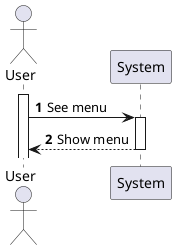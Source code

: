 @startuml ProcessView
'https://plantuml.com/sequence-diagram

autonumber
actor "User" as CM


activate CM
CM -> System: See menu 
activate System
CM <-- System: Show menu
deactivate System

@enduml